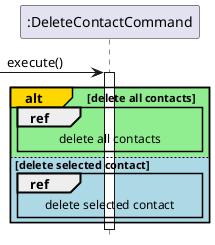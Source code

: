 @startuml
hide footbox
'https://plantuml.com/sequence-diagram
-> ":DeleteContactCommand": execute()
activate ":DeleteContactCommand"
alt#gold #lightgreen delete all contacts
    ref over ":DeleteContactCommand", ":DeleteContactCommand" :delete all contacts

else #lightblue delete selected contact
    ref over ":DeleteContactCommand", ":DeleteContactCommand" :delete selected contact
end

deactivate ":DeleteContactCommand"

@enduml